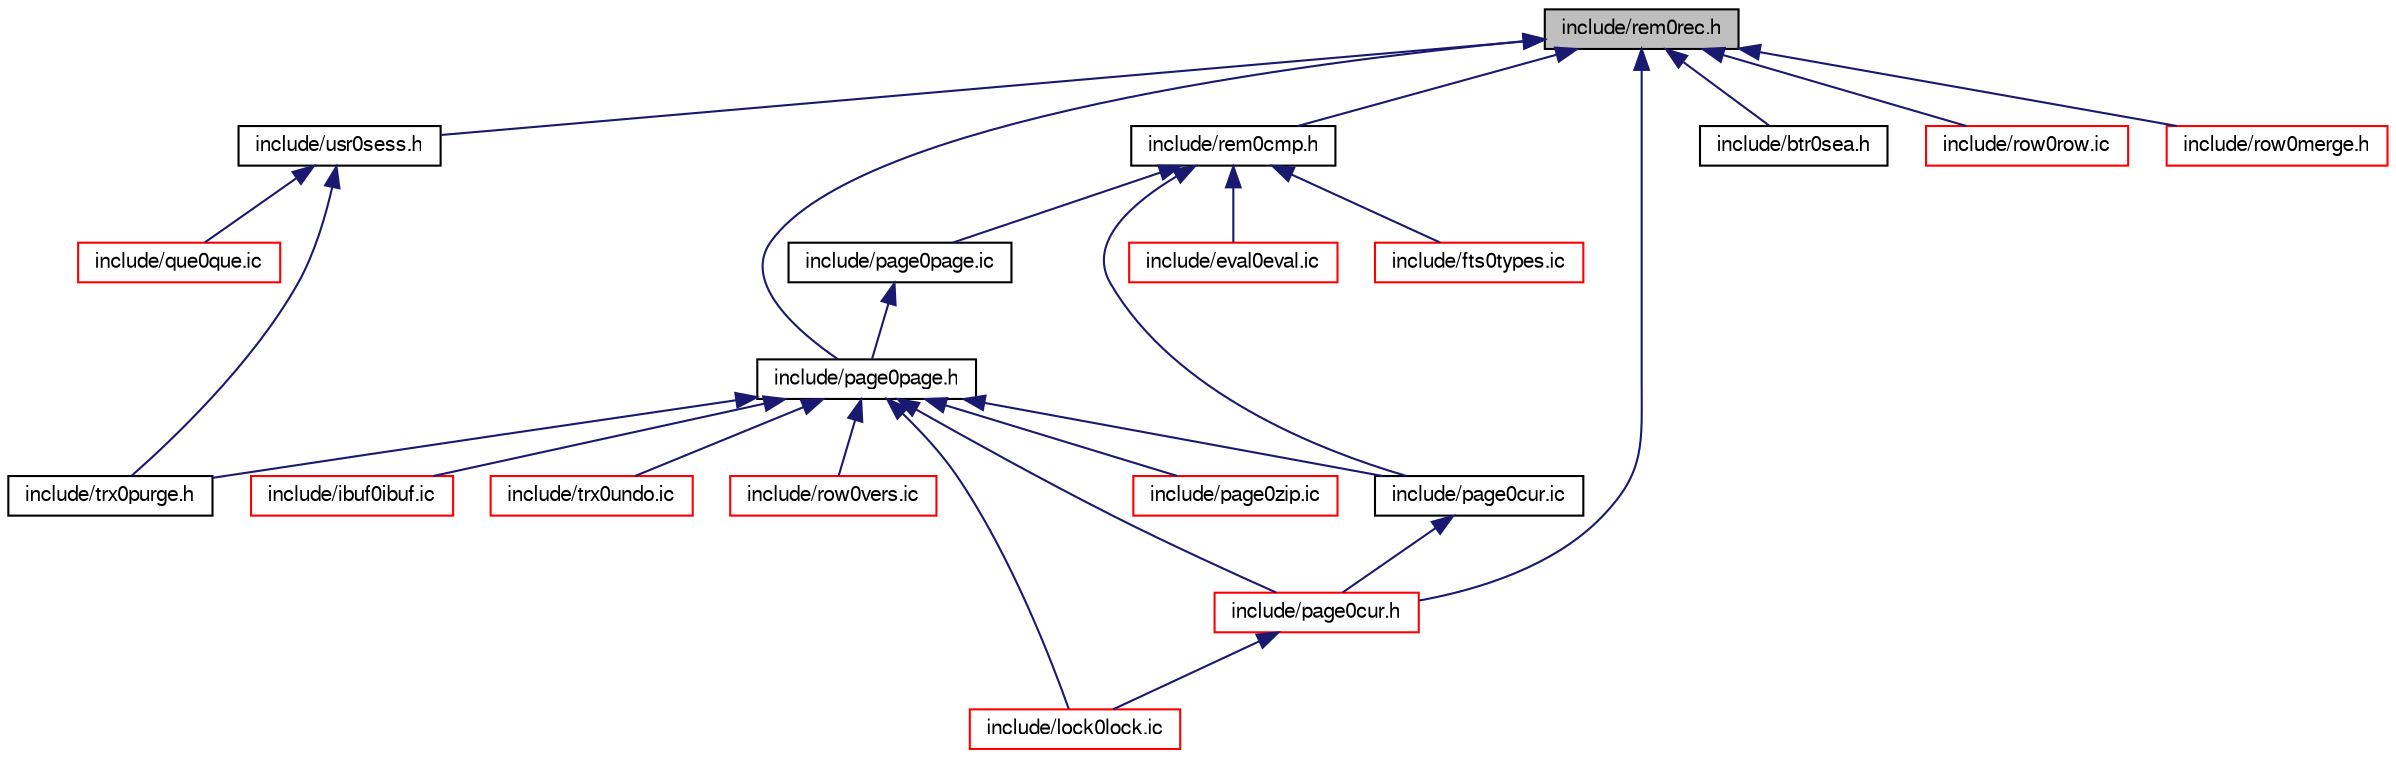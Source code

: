 digraph "include/rem0rec.h"
{
  bgcolor="transparent";
  edge [fontname="FreeSans",fontsize="10",labelfontname="FreeSans",labelfontsize="10"];
  node [fontname="FreeSans",fontsize="10",shape=record];
  Node1 [label="include/rem0rec.h",height=0.2,width=0.4,color="black", fillcolor="grey75", style="filled" fontcolor="black"];
  Node1 -> Node2 [dir="back",color="midnightblue",fontsize="10",style="solid",fontname="FreeSans"];
  Node2 [label="include/usr0sess.h",height=0.2,width=0.4,color="black",URL="$usr0sess_8h.html"];
  Node2 -> Node3 [dir="back",color="midnightblue",fontsize="10",style="solid",fontname="FreeSans"];
  Node3 [label="include/que0que.ic",height=0.2,width=0.4,color="red",URL="$que0que_8ic.html"];
  Node2 -> Node4 [dir="back",color="midnightblue",fontsize="10",style="solid",fontname="FreeSans"];
  Node4 [label="include/trx0purge.h",height=0.2,width=0.4,color="black",URL="$trx0purge_8h.html"];
  Node1 -> Node5 [dir="back",color="midnightblue",fontsize="10",style="solid",fontname="FreeSans"];
  Node5 [label="include/page0page.h",height=0.2,width=0.4,color="black",URL="$page0page_8h.html"];
  Node5 -> Node6 [dir="back",color="midnightblue",fontsize="10",style="solid",fontname="FreeSans"];
  Node6 [label="include/page0cur.h",height=0.2,width=0.4,color="red",URL="$page0cur_8h.html"];
  Node6 -> Node7 [dir="back",color="midnightblue",fontsize="10",style="solid",fontname="FreeSans"];
  Node7 [label="include/lock0lock.ic",height=0.2,width=0.4,color="red",URL="$lock0lock_8ic.html"];
  Node5 -> Node8 [dir="back",color="midnightblue",fontsize="10",style="solid",fontname="FreeSans"];
  Node8 [label="include/page0zip.ic",height=0.2,width=0.4,color="red",URL="$page0zip_8ic.html"];
  Node5 -> Node9 [dir="back",color="midnightblue",fontsize="10",style="solid",fontname="FreeSans"];
  Node9 [label="include/page0cur.ic",height=0.2,width=0.4,color="black",URL="$page0cur_8ic.html"];
  Node9 -> Node6 [dir="back",color="midnightblue",fontsize="10",style="solid",fontname="FreeSans"];
  Node5 -> Node10 [dir="back",color="midnightblue",fontsize="10",style="solid",fontname="FreeSans"];
  Node10 [label="include/ibuf0ibuf.ic",height=0.2,width=0.4,color="red",URL="$ibuf0ibuf_8ic.html"];
  Node5 -> Node11 [dir="back",color="midnightblue",fontsize="10",style="solid",fontname="FreeSans"];
  Node11 [label="include/trx0undo.ic",height=0.2,width=0.4,color="red",URL="$trx0undo_8ic.html"];
  Node5 -> Node7 [dir="back",color="midnightblue",fontsize="10",style="solid",fontname="FreeSans"];
  Node5 -> Node12 [dir="back",color="midnightblue",fontsize="10",style="solid",fontname="FreeSans"];
  Node12 [label="include/row0vers.ic",height=0.2,width=0.4,color="red",URL="$row0vers_8ic.html"];
  Node5 -> Node4 [dir="back",color="midnightblue",fontsize="10",style="solid",fontname="FreeSans"];
  Node1 -> Node13 [dir="back",color="midnightblue",fontsize="10",style="solid",fontname="FreeSans"];
  Node13 [label="include/rem0cmp.h",height=0.2,width=0.4,color="black",URL="$rem0cmp_8h.html"];
  Node13 -> Node14 [dir="back",color="midnightblue",fontsize="10",style="solid",fontname="FreeSans"];
  Node14 [label="include/page0page.ic",height=0.2,width=0.4,color="black",URL="$page0page_8ic.html"];
  Node14 -> Node5 [dir="back",color="midnightblue",fontsize="10",style="solid",fontname="FreeSans"];
  Node13 -> Node9 [dir="back",color="midnightblue",fontsize="10",style="solid",fontname="FreeSans"];
  Node13 -> Node15 [dir="back",color="midnightblue",fontsize="10",style="solid",fontname="FreeSans"];
  Node15 [label="include/eval0eval.ic",height=0.2,width=0.4,color="red",URL="$eval0eval_8ic.html"];
  Node13 -> Node16 [dir="back",color="midnightblue",fontsize="10",style="solid",fontname="FreeSans"];
  Node16 [label="include/fts0types.ic",height=0.2,width=0.4,color="red",URL="$fts0types_8ic.html"];
  Node1 -> Node6 [dir="back",color="midnightblue",fontsize="10",style="solid",fontname="FreeSans"];
  Node1 -> Node17 [dir="back",color="midnightblue",fontsize="10",style="solid",fontname="FreeSans"];
  Node17 [label="include/btr0sea.h",height=0.2,width=0.4,color="black",URL="$btr0sea_8h.html"];
  Node1 -> Node18 [dir="back",color="midnightblue",fontsize="10",style="solid",fontname="FreeSans"];
  Node18 [label="include/row0row.ic",height=0.2,width=0.4,color="red",URL="$row0row_8ic.html"];
  Node1 -> Node19 [dir="back",color="midnightblue",fontsize="10",style="solid",fontname="FreeSans"];
  Node19 [label="include/row0merge.h",height=0.2,width=0.4,color="red",URL="$row0merge_8h.html"];
}
